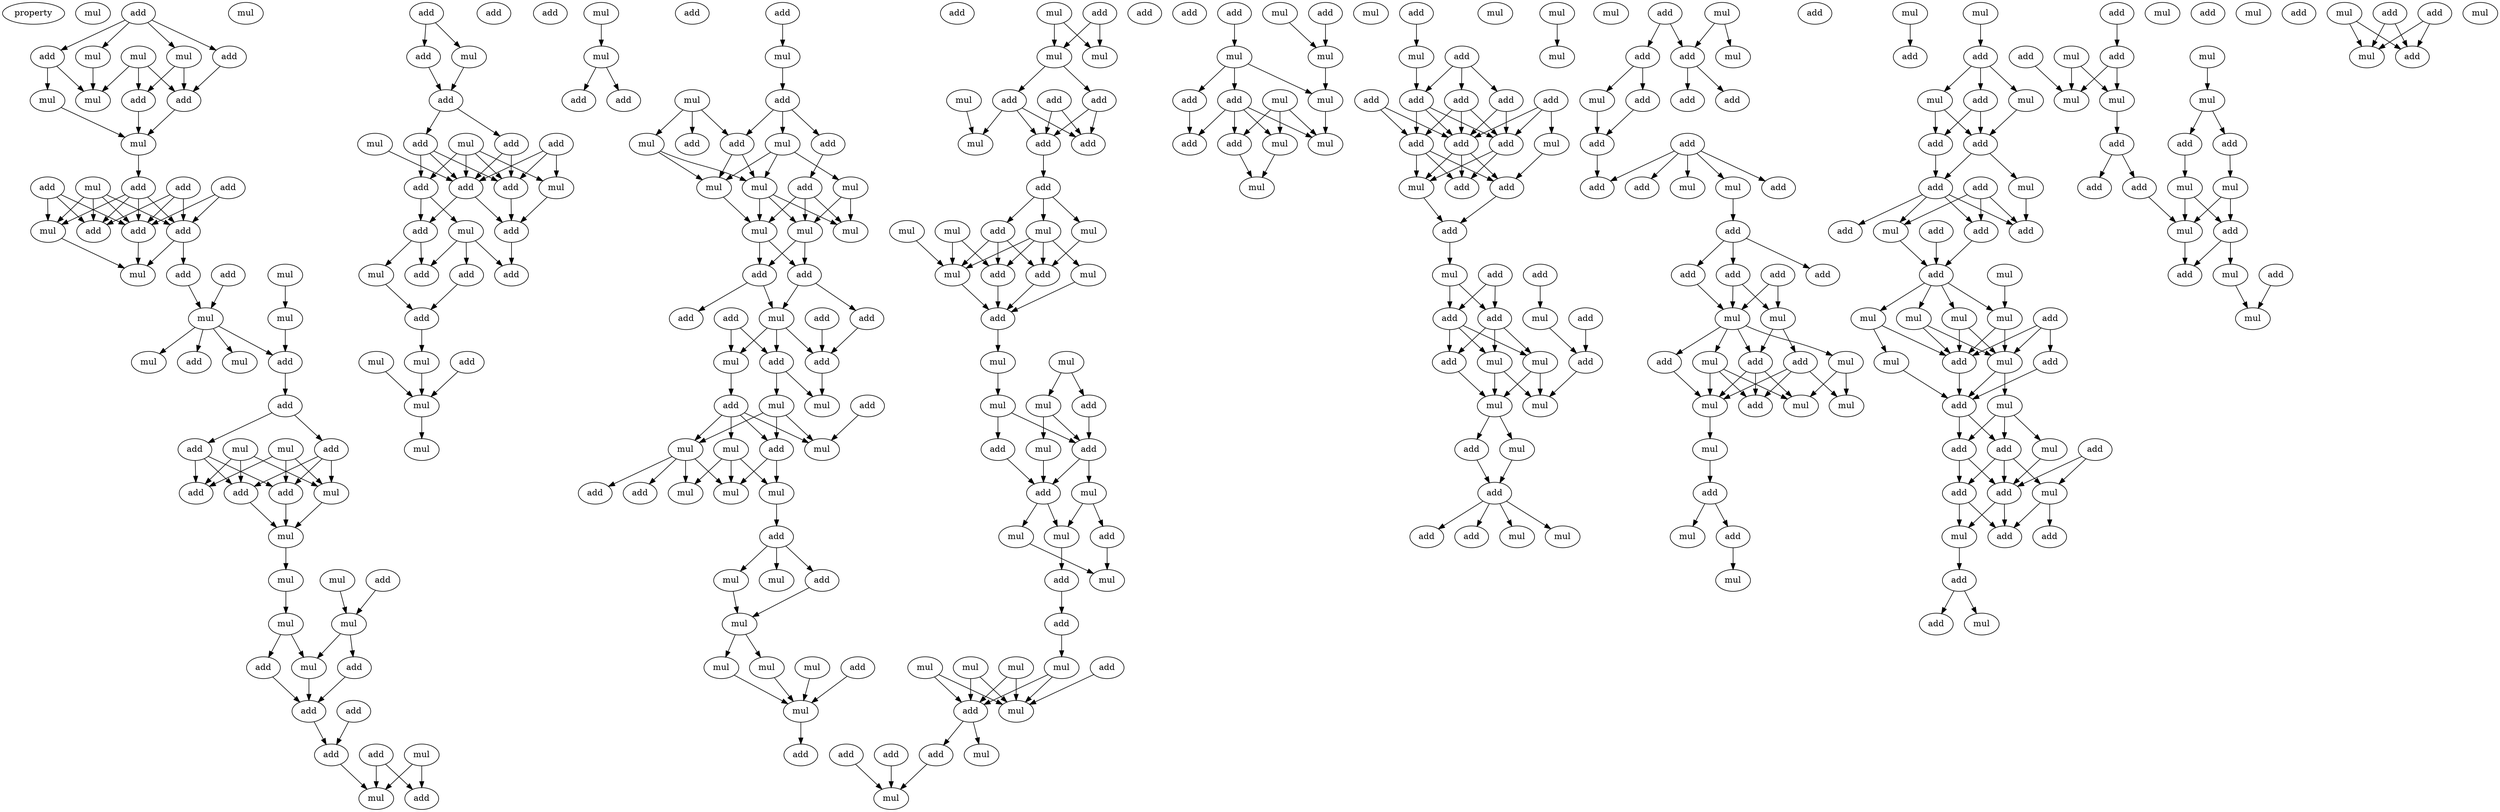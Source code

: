 digraph {
    node [fontcolor=black]
    property [mul=2,lf=1.2]
    0 [ label = mul ];
    1 [ label = add ];
    2 [ label = mul ];
    3 [ label = add ];
    4 [ label = add ];
    5 [ label = mul ];
    6 [ label = mul ];
    7 [ label = add ];
    8 [ label = mul ];
    9 [ label = mul ];
    10 [ label = add ];
    11 [ label = mul ];
    12 [ label = add ];
    13 [ label = add ];
    14 [ label = mul ];
    15 [ label = add ];
    16 [ label = add ];
    17 [ label = mul ];
    18 [ label = add ];
    19 [ label = add ];
    20 [ label = add ];
    21 [ label = mul ];
    22 [ label = mul ];
    23 [ label = add ];
    24 [ label = add ];
    25 [ label = mul ];
    26 [ label = mul ];
    27 [ label = mul ];
    28 [ label = add ];
    29 [ label = add ];
    30 [ label = mul ];
    31 [ label = mul ];
    32 [ label = add ];
    33 [ label = mul ];
    34 [ label = add ];
    35 [ label = mul ];
    36 [ label = add ];
    37 [ label = add ];
    38 [ label = add ];
    39 [ label = add ];
    40 [ label = mul ];
    41 [ label = mul ];
    42 [ label = mul ];
    43 [ label = add ];
    44 [ label = mul ];
    45 [ label = mul ];
    46 [ label = mul ];
    47 [ label = mul ];
    48 [ label = add ];
    49 [ label = add ];
    50 [ label = add ];
    51 [ label = add ];
    52 [ label = add ];
    53 [ label = mul ];
    54 [ label = add ];
    55 [ label = add ];
    56 [ label = add ];
    57 [ label = add ];
    58 [ label = mul ];
    59 [ label = mul ];
    60 [ label = add ];
    61 [ label = mul ];
    62 [ label = add ];
    63 [ label = add ];
    64 [ label = add ];
    65 [ label = mul ];
    66 [ label = add ];
    67 [ label = add ];
    68 [ label = add ];
    69 [ label = mul ];
    70 [ label = add ];
    71 [ label = add ];
    72 [ label = mul ];
    73 [ label = add ];
    74 [ label = add ];
    75 [ label = mul ];
    76 [ label = add ];
    77 [ label = add ];
    78 [ label = mul ];
    79 [ label = mul ];
    80 [ label = add ];
    81 [ label = add ];
    82 [ label = add ];
    83 [ label = mul ];
    84 [ label = mul ];
    85 [ label = mul ];
    86 [ label = add ];
    87 [ label = mul ];
    88 [ label = add ];
    89 [ label = add ];
    90 [ label = add ];
    91 [ label = mul ];
    92 [ label = mul ];
    93 [ label = add ];
    94 [ label = add ];
    95 [ label = mul ];
    96 [ label = add ];
    97 [ label = add ];
    98 [ label = mul ];
    99 [ label = mul ];
    100 [ label = mul ];
    101 [ label = mul ];
    102 [ label = add ];
    103 [ label = mul ];
    104 [ label = mul ];
    105 [ label = mul ];
    106 [ label = add ];
    107 [ label = add ];
    108 [ label = add ];
    109 [ label = add ];
    110 [ label = add ];
    111 [ label = add ];
    112 [ label = mul ];
    113 [ label = mul ];
    114 [ label = add ];
    115 [ label = add ];
    116 [ label = mul ];
    117 [ label = mul ];
    118 [ label = add ];
    119 [ label = add ];
    120 [ label = mul ];
    121 [ label = add ];
    122 [ label = mul ];
    123 [ label = mul ];
    124 [ label = add ];
    125 [ label = add ];
    126 [ label = mul ];
    127 [ label = mul ];
    128 [ label = mul ];
    129 [ label = add ];
    130 [ label = add ];
    131 [ label = mul ];
    132 [ label = mul ];
    133 [ label = add ];
    134 [ label = mul ];
    135 [ label = mul ];
    136 [ label = add ];
    137 [ label = mul ];
    138 [ label = mul ];
    139 [ label = mul ];
    140 [ label = add ];
    141 [ label = mul ];
    142 [ label = add ];
    143 [ label = add ];
    144 [ label = mul ];
    145 [ label = mul ];
    146 [ label = add ];
    147 [ label = add ];
    148 [ label = mul ];
    149 [ label = add ];
    150 [ label = mul ];
    151 [ label = add ];
    152 [ label = add ];
    153 [ label = add ];
    154 [ label = mul ];
    155 [ label = add ];
    156 [ label = mul ];
    157 [ label = mul ];
    158 [ label = mul ];
    159 [ label = mul ];
    160 [ label = mul ];
    161 [ label = add ];
    162 [ label = add ];
    163 [ label = add ];
    164 [ label = mul ];
    165 [ label = mul ];
    166 [ label = add ];
    167 [ label = mul ];
    168 [ label = mul ];
    169 [ label = add ];
    170 [ label = add ];
    171 [ label = mul ];
    172 [ label = add ];
    173 [ label = mul ];
    174 [ label = add ];
    175 [ label = mul ];
    176 [ label = mul ];
    177 [ label = add ];
    178 [ label = mul ];
    179 [ label = add ];
    180 [ label = mul ];
    181 [ label = mul ];
    182 [ label = mul ];
    183 [ label = mul ];
    184 [ label = add ];
    185 [ label = mul ];
    186 [ label = add ];
    187 [ label = add ];
    188 [ label = add ];
    189 [ label = add ];
    190 [ label = add ];
    191 [ label = mul ];
    192 [ label = mul ];
    193 [ label = add ];
    194 [ label = add ];
    195 [ label = mul ];
    196 [ label = mul ];
    197 [ label = mul ];
    198 [ label = add ];
    199 [ label = mul ];
    200 [ label = add ];
    201 [ label = mul ];
    202 [ label = mul ];
    203 [ label = add ];
    204 [ label = add ];
    205 [ label = mul ];
    206 [ label = mul ];
    207 [ label = mul ];
    208 [ label = add ];
    209 [ label = mul ];
    210 [ label = add ];
    211 [ label = mul ];
    212 [ label = add ];
    213 [ label = add ];
    214 [ label = add ];
    215 [ label = add ];
    216 [ label = add ];
    217 [ label = add ];
    218 [ label = add ];
    219 [ label = mul ];
    220 [ label = add ];
    221 [ label = add ];
    222 [ label = mul ];
    223 [ label = add ];
    224 [ label = add ];
    225 [ label = mul ];
    226 [ label = add ];
    227 [ label = add ];
    228 [ label = mul ];
    229 [ label = add ];
    230 [ label = add ];
    231 [ label = add ];
    232 [ label = mul ];
    233 [ label = add ];
    234 [ label = add ];
    235 [ label = mul ];
    236 [ label = mul ];
    237 [ label = mul ];
    238 [ label = add ];
    239 [ label = mul ];
    240 [ label = add ];
    241 [ label = mul ];
    242 [ label = add ];
    243 [ label = add ];
    244 [ label = mul ];
    245 [ label = mul ];
    246 [ label = mul ];
    247 [ label = mul ];
    248 [ label = mul ];
    249 [ label = add ];
    250 [ label = add ];
    251 [ label = add ];
    252 [ label = mul ];
    253 [ label = mul ];
    254 [ label = add ];
    255 [ label = add ];
    256 [ label = add ];
    257 [ label = add ];
    258 [ label = add ];
    259 [ label = add ];
    260 [ label = add ];
    261 [ label = mul ];
    262 [ label = mul ];
    263 [ label = add ];
    264 [ label = add ];
    265 [ label = add ];
    266 [ label = add ];
    267 [ label = add ];
    268 [ label = add ];
    269 [ label = add ];
    270 [ label = mul ];
    271 [ label = mul ];
    272 [ label = add ];
    273 [ label = mul ];
    274 [ label = mul ];
    275 [ label = add ];
    276 [ label = add ];
    277 [ label = mul ];
    278 [ label = mul ];
    279 [ label = add ];
    280 [ label = mul ];
    281 [ label = mul ];
    282 [ label = add ];
    283 [ label = mul ];
    284 [ label = add ];
    285 [ label = mul ];
    286 [ label = mul ];
    287 [ label = add ];
    288 [ label = mul ];
    289 [ label = add ];
    290 [ label = mul ];
    291 [ label = add ];
    292 [ label = mul ];
    293 [ label = add ];
    294 [ label = add ];
    295 [ label = mul ];
    296 [ label = add ];
    297 [ label = add ];
    298 [ label = add ];
    299 [ label = add ];
    300 [ label = mul ];
    301 [ label = add ];
    302 [ label = add ];
    303 [ label = mul ];
    304 [ label = add ];
    305 [ label = mul ];
    306 [ label = mul ];
    307 [ label = add ];
    308 [ label = mul ];
    309 [ label = mul ];
    310 [ label = mul ];
    311 [ label = add ];
    312 [ label = add ];
    313 [ label = mul ];
    314 [ label = mul ];
    315 [ label = add ];
    316 [ label = mul ];
    317 [ label = add ];
    318 [ label = add ];
    319 [ label = add ];
    320 [ label = add ];
    321 [ label = mul ];
    322 [ label = add ];
    323 [ label = mul ];
    324 [ label = add ];
    325 [ label = add ];
    326 [ label = add ];
    327 [ label = add ];
    328 [ label = mul ];
    329 [ label = add ];
    330 [ label = mul ];
    331 [ label = mul ];
    332 [ label = add ];
    333 [ label = add ];
    334 [ label = mul ];
    335 [ label = mul ];
    336 [ label = mul ];
    337 [ label = mul ];
    338 [ label = add ];
    339 [ label = add ];
    340 [ label = add ];
    341 [ label = add ];
    342 [ label = mul ];
    343 [ label = add ];
    344 [ label = add ];
    345 [ label = mul ];
    346 [ label = mul ];
    347 [ label = add ];
    348 [ label = add ];
    349 [ label = add ];
    350 [ label = mul ];
    351 [ label = mul ];
    352 [ label = mul ];
    353 [ label = add ];
    354 [ label = mul ];
    355 [ label = add ];
    356 [ label = add ];
    357 [ label = mul ];
    358 [ label = add ];
    359 [ label = mul ];
    1 -> 2 [ name = 0 ];
    1 -> 3 [ name = 1 ];
    1 -> 4 [ name = 2 ];
    1 -> 6 [ name = 3 ];
    2 -> 9 [ name = 4 ];
    3 -> 10 [ name = 5 ];
    4 -> 8 [ name = 6 ];
    4 -> 9 [ name = 7 ];
    5 -> 7 [ name = 8 ];
    5 -> 9 [ name = 9 ];
    5 -> 10 [ name = 10 ];
    6 -> 7 [ name = 11 ];
    6 -> 10 [ name = 12 ];
    7 -> 11 [ name = 13 ];
    8 -> 11 [ name = 14 ];
    10 -> 11 [ name = 15 ];
    11 -> 12 [ name = 16 ];
    12 -> 17 [ name = 17 ];
    12 -> 18 [ name = 18 ];
    12 -> 19 [ name = 19 ];
    12 -> 20 [ name = 20 ];
    13 -> 17 [ name = 21 ];
    13 -> 18 [ name = 22 ];
    13 -> 20 [ name = 23 ];
    14 -> 17 [ name = 24 ];
    14 -> 18 [ name = 25 ];
    14 -> 19 [ name = 26 ];
    14 -> 20 [ name = 27 ];
    15 -> 18 [ name = 28 ];
    15 -> 19 [ name = 29 ];
    15 -> 20 [ name = 30 ];
    16 -> 18 [ name = 31 ];
    16 -> 19 [ name = 32 ];
    17 -> 21 [ name = 33 ];
    18 -> 21 [ name = 34 ];
    19 -> 21 [ name = 35 ];
    19 -> 24 [ name = 36 ];
    22 -> 25 [ name = 37 ];
    23 -> 26 [ name = 38 ];
    24 -> 26 [ name = 39 ];
    25 -> 28 [ name = 40 ];
    26 -> 27 [ name = 41 ];
    26 -> 28 [ name = 42 ];
    26 -> 29 [ name = 43 ];
    26 -> 31 [ name = 44 ];
    28 -> 32 [ name = 45 ];
    32 -> 34 [ name = 46 ];
    32 -> 36 [ name = 47 ];
    33 -> 37 [ name = 48 ];
    33 -> 39 [ name = 49 ];
    33 -> 40 [ name = 50 ];
    34 -> 37 [ name = 51 ];
    34 -> 38 [ name = 52 ];
    34 -> 39 [ name = 53 ];
    35 -> 37 [ name = 54 ];
    35 -> 38 [ name = 55 ];
    35 -> 40 [ name = 56 ];
    36 -> 38 [ name = 57 ];
    36 -> 39 [ name = 58 ];
    36 -> 40 [ name = 59 ];
    38 -> 41 [ name = 60 ];
    39 -> 41 [ name = 61 ];
    40 -> 41 [ name = 62 ];
    41 -> 42 [ name = 63 ];
    42 -> 45 [ name = 64 ];
    43 -> 46 [ name = 65 ];
    44 -> 46 [ name = 66 ];
    45 -> 47 [ name = 67 ];
    45 -> 48 [ name = 68 ];
    46 -> 47 [ name = 69 ];
    46 -> 49 [ name = 70 ];
    47 -> 50 [ name = 71 ];
    48 -> 50 [ name = 72 ];
    49 -> 50 [ name = 73 ];
    50 -> 52 [ name = 74 ];
    51 -> 52 [ name = 75 ];
    52 -> 59 [ name = 76 ];
    53 -> 57 [ name = 77 ];
    53 -> 59 [ name = 78 ];
    54 -> 56 [ name = 79 ];
    54 -> 58 [ name = 80 ];
    55 -> 57 [ name = 81 ];
    55 -> 59 [ name = 82 ];
    56 -> 60 [ name = 83 ];
    58 -> 60 [ name = 84 ];
    60 -> 62 [ name = 85 ];
    60 -> 63 [ name = 86 ];
    61 -> 66 [ name = 87 ];
    61 -> 67 [ name = 88 ];
    61 -> 68 [ name = 89 ];
    61 -> 69 [ name = 90 ];
    62 -> 66 [ name = 91 ];
    62 -> 67 [ name = 92 ];
    62 -> 68 [ name = 93 ];
    63 -> 66 [ name = 94 ];
    63 -> 68 [ name = 95 ];
    64 -> 66 [ name = 96 ];
    64 -> 68 [ name = 97 ];
    64 -> 69 [ name = 98 ];
    65 -> 68 [ name = 99 ];
    66 -> 70 [ name = 100 ];
    67 -> 71 [ name = 101 ];
    67 -> 72 [ name = 102 ];
    68 -> 70 [ name = 103 ];
    68 -> 71 [ name = 104 ];
    69 -> 70 [ name = 105 ];
    70 -> 74 [ name = 106 ];
    71 -> 73 [ name = 107 ];
    71 -> 75 [ name = 108 ];
    72 -> 73 [ name = 109 ];
    72 -> 74 [ name = 110 ];
    72 -> 76 [ name = 111 ];
    75 -> 77 [ name = 112 ];
    76 -> 77 [ name = 113 ];
    77 -> 79 [ name = 114 ];
    78 -> 83 [ name = 115 ];
    79 -> 83 [ name = 116 ];
    80 -> 83 [ name = 117 ];
    83 -> 84 [ name = 118 ];
    85 -> 87 [ name = 119 ];
    87 -> 88 [ name = 120 ];
    87 -> 89 [ name = 121 ];
    90 -> 91 [ name = 122 ];
    91 -> 93 [ name = 123 ];
    92 -> 94 [ name = 124 ];
    92 -> 97 [ name = 125 ];
    92 -> 98 [ name = 126 ];
    93 -> 95 [ name = 127 ];
    93 -> 96 [ name = 128 ];
    93 -> 97 [ name = 129 ];
    95 -> 99 [ name = 130 ];
    95 -> 100 [ name = 131 ];
    95 -> 101 [ name = 132 ];
    96 -> 102 [ name = 133 ];
    97 -> 100 [ name = 134 ];
    97 -> 101 [ name = 135 ];
    98 -> 100 [ name = 136 ];
    98 -> 101 [ name = 137 ];
    99 -> 103 [ name = 138 ];
    99 -> 105 [ name = 139 ];
    100 -> 103 [ name = 140 ];
    100 -> 104 [ name = 141 ];
    100 -> 105 [ name = 142 ];
    101 -> 104 [ name = 143 ];
    102 -> 103 [ name = 144 ];
    102 -> 104 [ name = 145 ];
    102 -> 105 [ name = 146 ];
    104 -> 106 [ name = 147 ];
    104 -> 107 [ name = 148 ];
    105 -> 106 [ name = 149 ];
    105 -> 107 [ name = 150 ];
    106 -> 108 [ name = 151 ];
    106 -> 112 [ name = 152 ];
    107 -> 109 [ name = 153 ];
    107 -> 112 [ name = 154 ];
    109 -> 115 [ name = 155 ];
    110 -> 113 [ name = 156 ];
    110 -> 114 [ name = 157 ];
    111 -> 115 [ name = 158 ];
    112 -> 113 [ name = 159 ];
    112 -> 114 [ name = 160 ];
    112 -> 115 [ name = 161 ];
    113 -> 118 [ name = 162 ];
    114 -> 116 [ name = 163 ];
    114 -> 117 [ name = 164 ];
    115 -> 116 [ name = 165 ];
    117 -> 120 [ name = 166 ];
    117 -> 121 [ name = 167 ];
    117 -> 123 [ name = 168 ];
    118 -> 120 [ name = 169 ];
    118 -> 121 [ name = 170 ];
    118 -> 122 [ name = 171 ];
    118 -> 123 [ name = 172 ];
    119 -> 120 [ name = 173 ];
    121 -> 127 [ name = 174 ];
    121 -> 128 [ name = 175 ];
    122 -> 126 [ name = 176 ];
    122 -> 127 [ name = 177 ];
    122 -> 128 [ name = 178 ];
    123 -> 124 [ name = 179 ];
    123 -> 125 [ name = 180 ];
    123 -> 126 [ name = 181 ];
    123 -> 127 [ name = 182 ];
    128 -> 129 [ name = 183 ];
    129 -> 130 [ name = 184 ];
    129 -> 131 [ name = 185 ];
    129 -> 132 [ name = 186 ];
    130 -> 134 [ name = 187 ];
    132 -> 134 [ name = 188 ];
    134 -> 137 [ name = 189 ];
    134 -> 138 [ name = 190 ];
    135 -> 139 [ name = 191 ];
    136 -> 139 [ name = 192 ];
    137 -> 139 [ name = 193 ];
    138 -> 139 [ name = 194 ];
    139 -> 143 [ name = 195 ];
    140 -> 144 [ name = 196 ];
    140 -> 145 [ name = 197 ];
    141 -> 144 [ name = 198 ];
    141 -> 145 [ name = 199 ];
    145 -> 146 [ name = 200 ];
    145 -> 147 [ name = 201 ];
    146 -> 150 [ name = 202 ];
    146 -> 151 [ name = 203 ];
    146 -> 152 [ name = 204 ];
    147 -> 151 [ name = 205 ];
    147 -> 152 [ name = 206 ];
    148 -> 150 [ name = 207 ];
    149 -> 151 [ name = 208 ];
    149 -> 152 [ name = 209 ];
    151 -> 153 [ name = 210 ];
    153 -> 154 [ name = 211 ];
    153 -> 155 [ name = 212 ];
    153 -> 157 [ name = 213 ];
    154 -> 161 [ name = 214 ];
    155 -> 160 [ name = 215 ];
    155 -> 161 [ name = 216 ];
    155 -> 162 [ name = 217 ];
    156 -> 160 [ name = 218 ];
    157 -> 159 [ name = 219 ];
    157 -> 160 [ name = 220 ];
    157 -> 161 [ name = 221 ];
    157 -> 162 [ name = 222 ];
    158 -> 160 [ name = 223 ];
    158 -> 162 [ name = 224 ];
    159 -> 163 [ name = 225 ];
    160 -> 163 [ name = 226 ];
    161 -> 163 [ name = 227 ];
    162 -> 163 [ name = 228 ];
    163 -> 164 [ name = 229 ];
    164 -> 168 [ name = 230 ];
    165 -> 166 [ name = 231 ];
    165 -> 167 [ name = 232 ];
    166 -> 170 [ name = 233 ];
    167 -> 170 [ name = 234 ];
    167 -> 171 [ name = 235 ];
    168 -> 169 [ name = 236 ];
    168 -> 170 [ name = 237 ];
    169 -> 172 [ name = 238 ];
    170 -> 172 [ name = 239 ];
    170 -> 173 [ name = 240 ];
    171 -> 172 [ name = 241 ];
    172 -> 175 [ name = 242 ];
    172 -> 176 [ name = 243 ];
    173 -> 174 [ name = 244 ];
    173 -> 176 [ name = 245 ];
    174 -> 178 [ name = 246 ];
    175 -> 178 [ name = 247 ];
    176 -> 177 [ name = 248 ];
    177 -> 179 [ name = 249 ];
    179 -> 181 [ name = 250 ];
    180 -> 185 [ name = 251 ];
    180 -> 186 [ name = 252 ];
    181 -> 185 [ name = 253 ];
    181 -> 186 [ name = 254 ];
    182 -> 185 [ name = 255 ];
    182 -> 186 [ name = 256 ];
    183 -> 185 [ name = 257 ];
    183 -> 186 [ name = 258 ];
    184 -> 185 [ name = 259 ];
    186 -> 189 [ name = 260 ];
    186 -> 191 [ name = 261 ];
    187 -> 192 [ name = 262 ];
    188 -> 192 [ name = 263 ];
    189 -> 192 [ name = 264 ];
    193 -> 196 [ name = 265 ];
    194 -> 197 [ name = 266 ];
    195 -> 196 [ name = 267 ];
    196 -> 201 [ name = 268 ];
    197 -> 198 [ name = 269 ];
    197 -> 200 [ name = 270 ];
    197 -> 201 [ name = 271 ];
    198 -> 202 [ name = 272 ];
    198 -> 203 [ name = 273 ];
    198 -> 204 [ name = 274 ];
    198 -> 205 [ name = 275 ];
    199 -> 202 [ name = 276 ];
    199 -> 204 [ name = 277 ];
    199 -> 205 [ name = 278 ];
    200 -> 203 [ name = 279 ];
    201 -> 205 [ name = 280 ];
    202 -> 206 [ name = 281 ];
    204 -> 206 [ name = 282 ];
    208 -> 211 [ name = 283 ];
    210 -> 213 [ name = 284 ];
    210 -> 215 [ name = 285 ];
    210 -> 216 [ name = 286 ];
    211 -> 216 [ name = 287 ];
    212 -> 218 [ name = 288 ];
    212 -> 219 [ name = 289 ];
    212 -> 220 [ name = 290 ];
    213 -> 217 [ name = 291 ];
    213 -> 218 [ name = 292 ];
    213 -> 220 [ name = 293 ];
    214 -> 217 [ name = 294 ];
    214 -> 220 [ name = 295 ];
    215 -> 218 [ name = 296 ];
    215 -> 220 [ name = 297 ];
    216 -> 217 [ name = 298 ];
    216 -> 218 [ name = 299 ];
    216 -> 220 [ name = 300 ];
    217 -> 221 [ name = 301 ];
    217 -> 222 [ name = 302 ];
    217 -> 223 [ name = 303 ];
    218 -> 221 [ name = 304 ];
    218 -> 222 [ name = 305 ];
    219 -> 223 [ name = 306 ];
    220 -> 221 [ name = 307 ];
    220 -> 222 [ name = 308 ];
    220 -> 223 [ name = 309 ];
    222 -> 224 [ name = 310 ];
    223 -> 224 [ name = 311 ];
    224 -> 225 [ name = 312 ];
    225 -> 229 [ name = 313 ];
    225 -> 230 [ name = 314 ];
    226 -> 229 [ name = 315 ];
    226 -> 230 [ name = 316 ];
    227 -> 228 [ name = 317 ];
    228 -> 233 [ name = 318 ];
    229 -> 232 [ name = 319 ];
    229 -> 234 [ name = 320 ];
    229 -> 235 [ name = 321 ];
    230 -> 232 [ name = 322 ];
    230 -> 234 [ name = 323 ];
    230 -> 235 [ name = 324 ];
    231 -> 233 [ name = 325 ];
    232 -> 236 [ name = 326 ];
    232 -> 237 [ name = 327 ];
    233 -> 236 [ name = 328 ];
    234 -> 237 [ name = 329 ];
    235 -> 236 [ name = 330 ];
    235 -> 237 [ name = 331 ];
    237 -> 238 [ name = 332 ];
    237 -> 239 [ name = 333 ];
    238 -> 240 [ name = 334 ];
    239 -> 240 [ name = 335 ];
    240 -> 242 [ name = 336 ];
    240 -> 243 [ name = 337 ];
    240 -> 244 [ name = 338 ];
    240 -> 245 [ name = 339 ];
    241 -> 246 [ name = 340 ];
    248 -> 251 [ name = 341 ];
    248 -> 252 [ name = 342 ];
    249 -> 250 [ name = 343 ];
    249 -> 251 [ name = 344 ];
    250 -> 253 [ name = 345 ];
    250 -> 257 [ name = 346 ];
    251 -> 254 [ name = 347 ];
    251 -> 256 [ name = 348 ];
    253 -> 258 [ name = 349 ];
    257 -> 258 [ name = 350 ];
    258 -> 264 [ name = 351 ];
    259 -> 260 [ name = 352 ];
    259 -> 261 [ name = 353 ];
    259 -> 262 [ name = 354 ];
    259 -> 263 [ name = 355 ];
    259 -> 264 [ name = 356 ];
    262 -> 265 [ name = 357 ];
    265 -> 266 [ name = 358 ];
    265 -> 267 [ name = 359 ];
    265 -> 269 [ name = 360 ];
    267 -> 270 [ name = 361 ];
    267 -> 271 [ name = 362 ];
    268 -> 270 [ name = 363 ];
    268 -> 271 [ name = 364 ];
    269 -> 270 [ name = 365 ];
    270 -> 272 [ name = 366 ];
    270 -> 273 [ name = 367 ];
    270 -> 274 [ name = 368 ];
    270 -> 276 [ name = 369 ];
    271 -> 275 [ name = 370 ];
    271 -> 276 [ name = 371 ];
    272 -> 280 [ name = 372 ];
    273 -> 277 [ name = 373 ];
    273 -> 278 [ name = 374 ];
    274 -> 277 [ name = 375 ];
    274 -> 279 [ name = 376 ];
    274 -> 280 [ name = 377 ];
    275 -> 278 [ name = 378 ];
    275 -> 279 [ name = 379 ];
    275 -> 280 [ name = 380 ];
    276 -> 277 [ name = 381 ];
    276 -> 279 [ name = 382 ];
    276 -> 280 [ name = 383 ];
    280 -> 281 [ name = 384 ];
    281 -> 282 [ name = 385 ];
    282 -> 283 [ name = 386 ];
    282 -> 284 [ name = 387 ];
    284 -> 285 [ name = 388 ];
    286 -> 287 [ name = 389 ];
    288 -> 289 [ name = 390 ];
    289 -> 290 [ name = 391 ];
    289 -> 291 [ name = 392 ];
    289 -> 292 [ name = 393 ];
    290 -> 293 [ name = 394 ];
    290 -> 294 [ name = 395 ];
    291 -> 293 [ name = 396 ];
    291 -> 294 [ name = 397 ];
    292 -> 294 [ name = 398 ];
    293 -> 297 [ name = 399 ];
    294 -> 295 [ name = 400 ];
    294 -> 297 [ name = 401 ];
    295 -> 302 [ name = 402 ];
    296 -> 300 [ name = 403 ];
    296 -> 301 [ name = 404 ];
    296 -> 302 [ name = 405 ];
    297 -> 299 [ name = 406 ];
    297 -> 300 [ name = 407 ];
    297 -> 301 [ name = 408 ];
    297 -> 302 [ name = 409 ];
    298 -> 304 [ name = 410 ];
    300 -> 304 [ name = 411 ];
    301 -> 304 [ name = 412 ];
    303 -> 305 [ name = 413 ];
    304 -> 305 [ name = 414 ];
    304 -> 306 [ name = 415 ];
    304 -> 308 [ name = 416 ];
    304 -> 309 [ name = 417 ];
    305 -> 310 [ name = 418 ];
    305 -> 312 [ name = 419 ];
    306 -> 310 [ name = 420 ];
    306 -> 312 [ name = 421 ];
    307 -> 310 [ name = 422 ];
    307 -> 311 [ name = 423 ];
    307 -> 312 [ name = 424 ];
    308 -> 310 [ name = 425 ];
    308 -> 312 [ name = 426 ];
    309 -> 312 [ name = 427 ];
    309 -> 313 [ name = 428 ];
    310 -> 314 [ name = 429 ];
    310 -> 315 [ name = 430 ];
    311 -> 315 [ name = 431 ];
    312 -> 315 [ name = 432 ];
    313 -> 315 [ name = 433 ];
    314 -> 316 [ name = 434 ];
    314 -> 317 [ name = 435 ];
    314 -> 319 [ name = 436 ];
    315 -> 317 [ name = 437 ];
    315 -> 319 [ name = 438 ];
    316 -> 322 [ name = 439 ];
    317 -> 320 [ name = 440 ];
    317 -> 322 [ name = 441 ];
    318 -> 321 [ name = 442 ];
    318 -> 322 [ name = 443 ];
    319 -> 320 [ name = 444 ];
    319 -> 321 [ name = 445 ];
    319 -> 322 [ name = 446 ];
    320 -> 323 [ name = 447 ];
    320 -> 324 [ name = 448 ];
    321 -> 324 [ name = 449 ];
    321 -> 325 [ name = 450 ];
    322 -> 323 [ name = 451 ];
    322 -> 324 [ name = 452 ];
    323 -> 326 [ name = 453 ];
    326 -> 327 [ name = 454 ];
    326 -> 328 [ name = 455 ];
    329 -> 332 [ name = 456 ];
    330 -> 335 [ name = 457 ];
    330 -> 336 [ name = 458 ];
    332 -> 335 [ name = 459 ];
    332 -> 336 [ name = 460 ];
    333 -> 335 [ name = 461 ];
    334 -> 337 [ name = 462 ];
    336 -> 340 [ name = 463 ];
    337 -> 339 [ name = 464 ];
    337 -> 341 [ name = 465 ];
    339 -> 342 [ name = 466 ];
    340 -> 343 [ name = 467 ];
    340 -> 344 [ name = 468 ];
    341 -> 345 [ name = 469 ];
    342 -> 346 [ name = 470 ];
    342 -> 347 [ name = 471 ];
    343 -> 346 [ name = 472 ];
    345 -> 346 [ name = 473 ];
    345 -> 347 [ name = 474 ];
    346 -> 349 [ name = 475 ];
    347 -> 349 [ name = 476 ];
    347 -> 350 [ name = 477 ];
    348 -> 352 [ name = 478 ];
    350 -> 352 [ name = 479 ];
    354 -> 357 [ name = 480 ];
    354 -> 358 [ name = 481 ];
    355 -> 357 [ name = 482 ];
    355 -> 358 [ name = 483 ];
    356 -> 357 [ name = 484 ];
    356 -> 358 [ name = 485 ];
}
